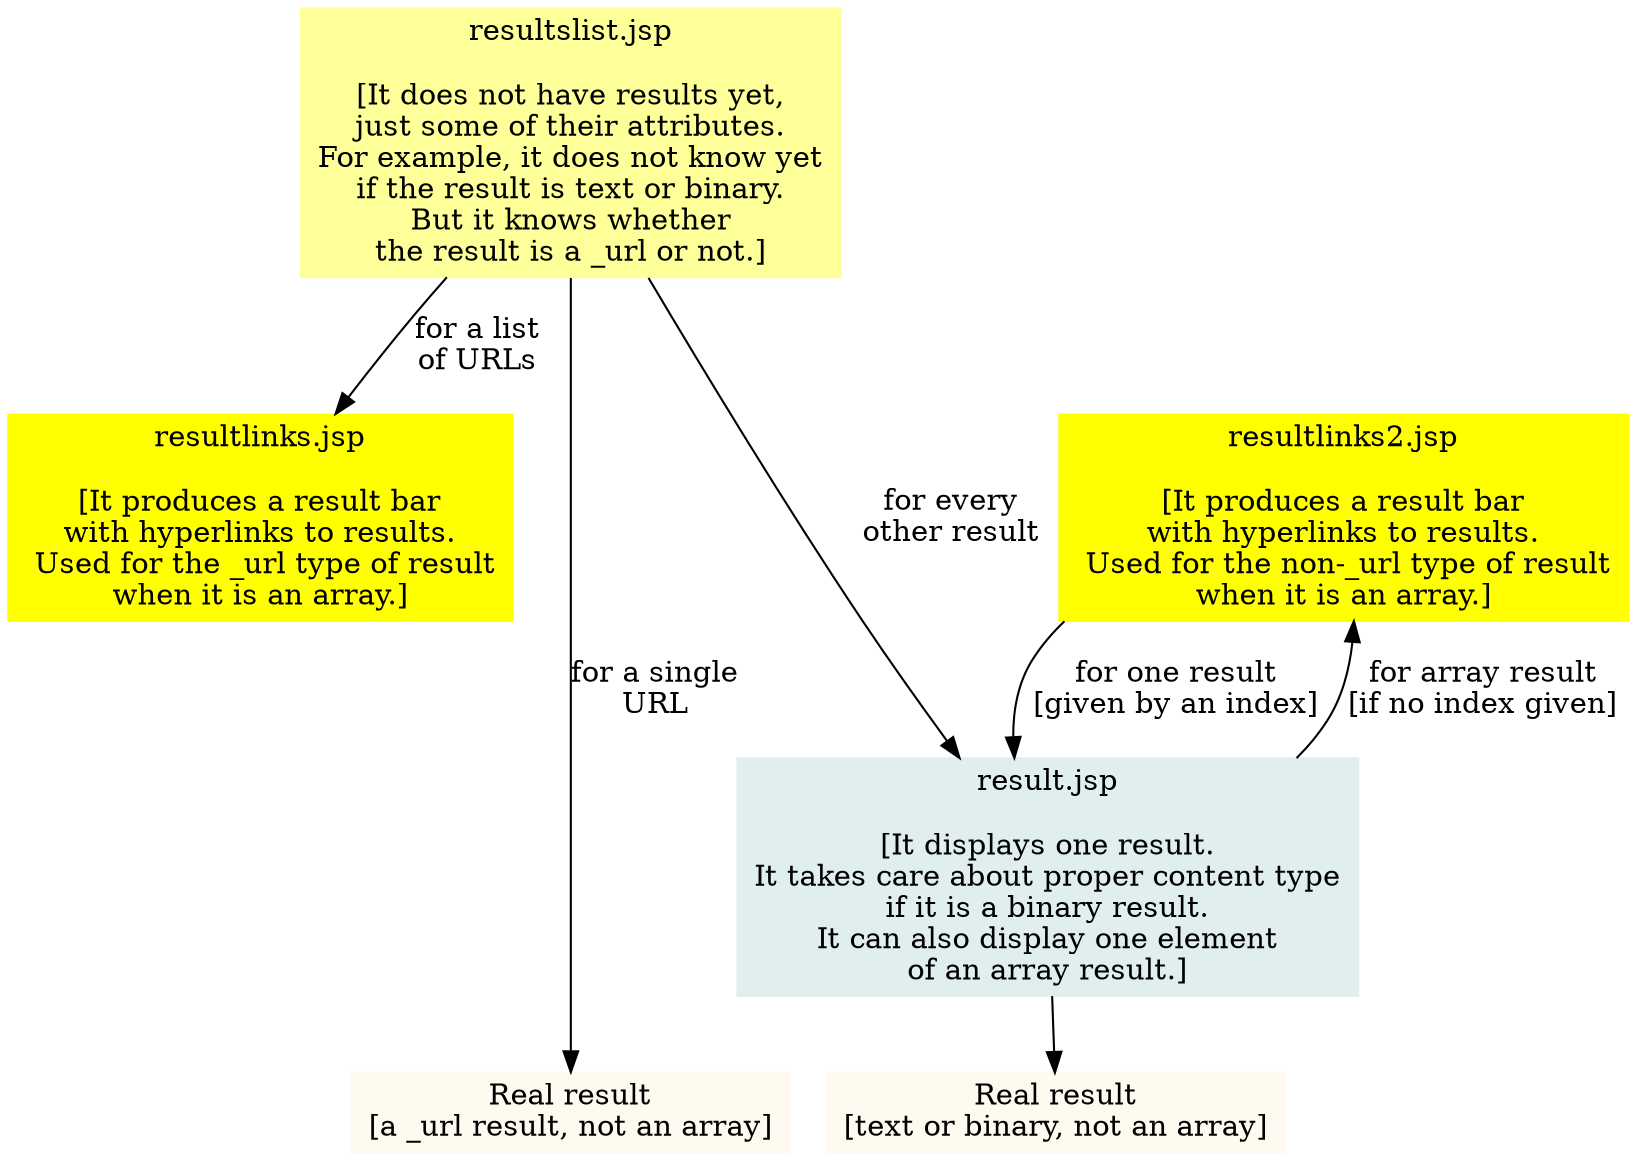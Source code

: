 digraph Spinet_Results {
   rankdir=TB;
   node [shape="box"];

   {rank=same; resultlinks resultlinks2;}
   {rank=same; directResult realResult;}

   resultslist     [label="resultslist.jsp\n\n[It does not have results yet,\njust some of their attributes.\nFor example, it does not know yet\nif the result is text or binary.\nBut it knows whether\nthe result is a _url or not.]"
                        color="#ffff99" style="filled"];

   resultlinks     [label="resultlinks.jsp\n\n[It produces a result bar\nwith hyperlinks to results.\n Used for the _url type of result\nwhen it is an array.]"
                        color="yellow" style="filled"];

   resultlinks2    [label="resultlinks2.jsp\n\n[It produces a result bar\nwith hyperlinks to results.\n Used for the non-_url type of result\nwhen it is an array.]"
                        color="yellow" style="filled"];

   result          [label="result.jsp\n\n[It displays one result.\nIt takes care about proper content type\nif it is a binary result.\nIt can also display one element\nof an array result.]"
                        color="azure2" style="filled"];

   realResult      [label="Real result\n[text or binary, not an array]"
                        color="floralwhite" style="filled"];

   directResult    [label="Real result\n[a _url result, not an array]"
                        color="floralwhite" style="filled"];

   resultslist -> resultlinks   [label="for a list\nof URLs"];
   resultslist -> result        [label="for every\nother result"];
   resultslist -> directResult  [label="for a single\nURL"];

   result -> realResult;
   result -> resultlinks2  [label="for array result\n[if no index given]"];

   resultlinks2 -> result  [label="for one result\n[given by an index]"];
}
